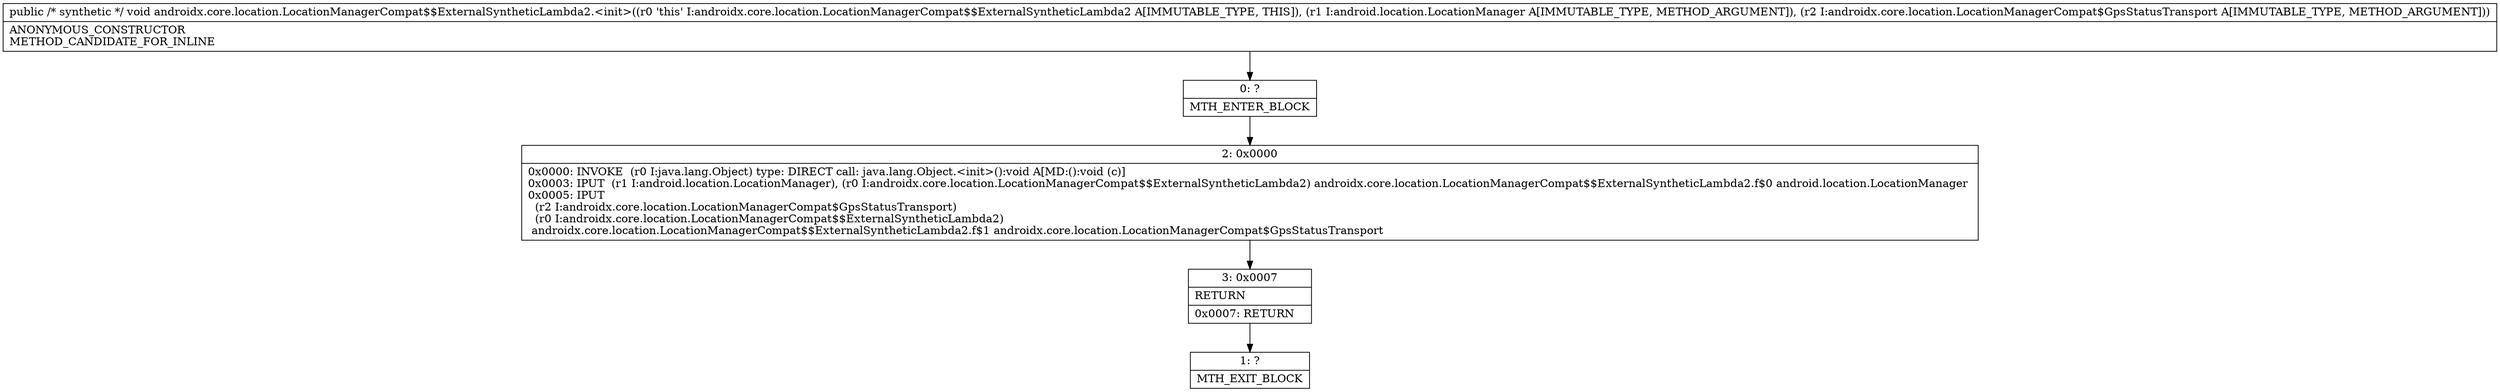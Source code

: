 digraph "CFG forandroidx.core.location.LocationManagerCompat$$ExternalSyntheticLambda2.\<init\>(Landroid\/location\/LocationManager;Landroidx\/core\/location\/LocationManagerCompat$GpsStatusTransport;)V" {
Node_0 [shape=record,label="{0\:\ ?|MTH_ENTER_BLOCK\l}"];
Node_2 [shape=record,label="{2\:\ 0x0000|0x0000: INVOKE  (r0 I:java.lang.Object) type: DIRECT call: java.lang.Object.\<init\>():void A[MD:():void (c)]\l0x0003: IPUT  (r1 I:android.location.LocationManager), (r0 I:androidx.core.location.LocationManagerCompat$$ExternalSyntheticLambda2) androidx.core.location.LocationManagerCompat$$ExternalSyntheticLambda2.f$0 android.location.LocationManager \l0x0005: IPUT  \l  (r2 I:androidx.core.location.LocationManagerCompat$GpsStatusTransport)\l  (r0 I:androidx.core.location.LocationManagerCompat$$ExternalSyntheticLambda2)\l androidx.core.location.LocationManagerCompat$$ExternalSyntheticLambda2.f$1 androidx.core.location.LocationManagerCompat$GpsStatusTransport \l}"];
Node_3 [shape=record,label="{3\:\ 0x0007|RETURN\l|0x0007: RETURN   \l}"];
Node_1 [shape=record,label="{1\:\ ?|MTH_EXIT_BLOCK\l}"];
MethodNode[shape=record,label="{public \/* synthetic *\/ void androidx.core.location.LocationManagerCompat$$ExternalSyntheticLambda2.\<init\>((r0 'this' I:androidx.core.location.LocationManagerCompat$$ExternalSyntheticLambda2 A[IMMUTABLE_TYPE, THIS]), (r1 I:android.location.LocationManager A[IMMUTABLE_TYPE, METHOD_ARGUMENT]), (r2 I:androidx.core.location.LocationManagerCompat$GpsStatusTransport A[IMMUTABLE_TYPE, METHOD_ARGUMENT]))  | ANONYMOUS_CONSTRUCTOR\lMETHOD_CANDIDATE_FOR_INLINE\l}"];
MethodNode -> Node_0;Node_0 -> Node_2;
Node_2 -> Node_3;
Node_3 -> Node_1;
}

